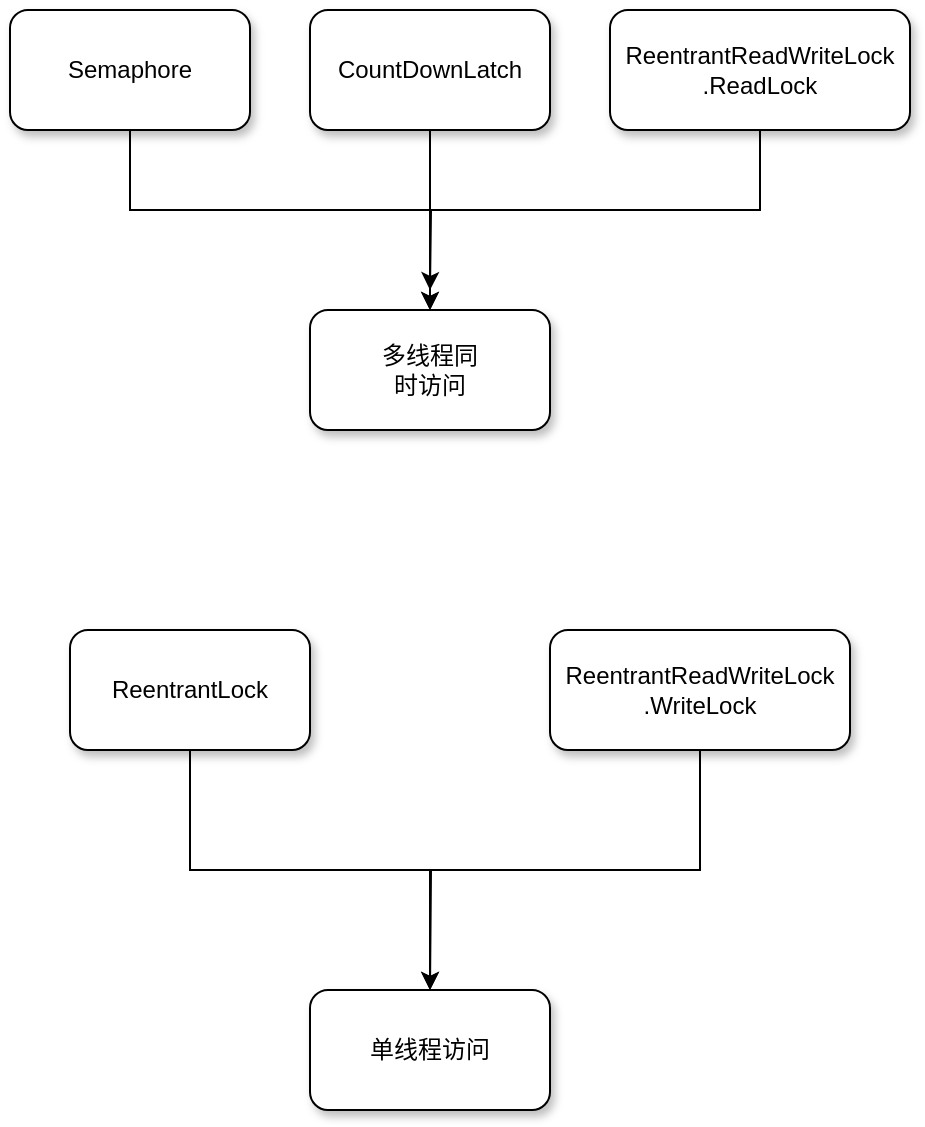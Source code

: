 <mxfile version="27.2.0">
  <diagram name="第 1 页" id="hnfEclHqnt2Ty1Wx41rC">
    <mxGraphModel dx="1665" dy="807" grid="1" gridSize="10" guides="1" tooltips="1" connect="1" arrows="1" fold="1" page="1" pageScale="1" pageWidth="827" pageHeight="1169" math="0" shadow="0">
      <root>
        <mxCell id="0" />
        <mxCell id="1" parent="0" />
        <mxCell id="s_h7NE4O6pJIe9wnOGZl-31" style="edgeStyle=orthogonalEdgeStyle;rounded=0;orthogonalLoop=1;jettySize=auto;html=1;exitX=0.5;exitY=1;exitDx=0;exitDy=0;" parent="1" source="s_h7NE4O6pJIe9wnOGZl-1" edge="1">
          <mxGeometry relative="1" as="geometry">
            <mxPoint x="400" y="340" as="targetPoint" />
          </mxGeometry>
        </mxCell>
        <mxCell id="s_h7NE4O6pJIe9wnOGZl-1" value="" style="rounded=1;whiteSpace=wrap;html=1;shadow=1;" parent="1" vertex="1">
          <mxGeometry x="190" y="200" width="120" height="60" as="geometry" />
        </mxCell>
        <mxCell id="s_h7NE4O6pJIe9wnOGZl-2" value="" style="rounded=1;whiteSpace=wrap;html=1;shadow=1;" parent="1" vertex="1">
          <mxGeometry x="340" y="200" width="120" height="60" as="geometry" />
        </mxCell>
        <mxCell id="s_h7NE4O6pJIe9wnOGZl-5" value="Semaphore" style="text;strokeColor=none;align=center;fillColor=none;html=1;verticalAlign=middle;whiteSpace=wrap;rounded=0;" parent="1" vertex="1">
          <mxGeometry x="220" y="215" width="60" height="30" as="geometry" />
        </mxCell>
        <mxCell id="s_h7NE4O6pJIe9wnOGZl-10" style="edgeStyle=orthogonalEdgeStyle;rounded=0;orthogonalLoop=1;jettySize=auto;html=1;exitX=0.5;exitY=1;exitDx=0;exitDy=0;exitPerimeter=0;" parent="1" source="s_h7NE4O6pJIe9wnOGZl-2" target="s_h7NE4O6pJIe9wnOGZl-8" edge="1">
          <mxGeometry relative="1" as="geometry">
            <mxPoint x="400" y="270" as="sourcePoint" />
          </mxGeometry>
        </mxCell>
        <mxCell id="s_h7NE4O6pJIe9wnOGZl-6" value="CountDownLatch" style="text;strokeColor=none;align=center;fillColor=none;html=1;verticalAlign=middle;whiteSpace=wrap;rounded=0;" parent="1" vertex="1">
          <mxGeometry x="345" y="215" width="110" height="30" as="geometry" />
        </mxCell>
        <mxCell id="s_h7NE4O6pJIe9wnOGZl-8" value="" style="rounded=1;whiteSpace=wrap;html=1;shadow=1;" parent="1" vertex="1">
          <mxGeometry x="340" y="350" width="120" height="60" as="geometry" />
        </mxCell>
        <mxCell id="s_h7NE4O6pJIe9wnOGZl-16" value="多线程同时访问" style="text;strokeColor=none;align=center;fillColor=none;html=1;verticalAlign=middle;whiteSpace=wrap;rounded=0;" parent="1" vertex="1">
          <mxGeometry x="370" y="365" width="60" height="30" as="geometry" />
        </mxCell>
        <mxCell id="s_h7NE4O6pJIe9wnOGZl-24" style="edgeStyle=orthogonalEdgeStyle;rounded=0;orthogonalLoop=1;jettySize=auto;html=1;exitX=0.5;exitY=1;exitDx=0;exitDy=0;entryX=0.5;entryY=0;entryDx=0;entryDy=0;" parent="1" source="s_h7NE4O6pJIe9wnOGZl-17" target="s_h7NE4O6pJIe9wnOGZl-23" edge="1">
          <mxGeometry relative="1" as="geometry" />
        </mxCell>
        <mxCell id="s_h7NE4O6pJIe9wnOGZl-17" value="" style="rounded=1;whiteSpace=wrap;html=1;shadow=1;" parent="1" vertex="1">
          <mxGeometry x="220" y="510" width="120" height="60" as="geometry" />
        </mxCell>
        <mxCell id="s_h7NE4O6pJIe9wnOGZl-18" value="" style="group" parent="1" vertex="1" connectable="0">
          <mxGeometry x="490" y="200" width="150" height="60" as="geometry" />
        </mxCell>
        <mxCell id="s_h7NE4O6pJIe9wnOGZl-3" value="" style="rounded=1;whiteSpace=wrap;html=1;shadow=1;" parent="s_h7NE4O6pJIe9wnOGZl-18" vertex="1">
          <mxGeometry width="150" height="60" as="geometry" />
        </mxCell>
        <mxCell id="s_h7NE4O6pJIe9wnOGZl-7" value="ReentrantReadWriteLock&lt;div&gt;.ReadLock&lt;/div&gt;" style="text;strokeColor=none;align=center;fillColor=none;html=1;verticalAlign=middle;whiteSpace=wrap;rounded=0;" parent="s_h7NE4O6pJIe9wnOGZl-18" vertex="1">
          <mxGeometry x="5" y="10" width="140" height="40" as="geometry" />
        </mxCell>
        <mxCell id="s_h7NE4O6pJIe9wnOGZl-22" value="ReentrantLock" style="text;strokeColor=none;align=center;fillColor=none;html=1;verticalAlign=middle;whiteSpace=wrap;rounded=0;" parent="1" vertex="1">
          <mxGeometry x="235" y="525" width="90" height="30" as="geometry" />
        </mxCell>
        <mxCell id="s_h7NE4O6pJIe9wnOGZl-27" style="edgeStyle=orthogonalEdgeStyle;rounded=0;orthogonalLoop=1;jettySize=auto;html=1;exitX=0.5;exitY=1;exitDx=0;exitDy=0;" parent="1" source="s_h7NE4O6pJIe9wnOGZl-20" edge="1">
          <mxGeometry relative="1" as="geometry">
            <mxPoint x="400" y="690" as="targetPoint" />
          </mxGeometry>
        </mxCell>
        <mxCell id="s_h7NE4O6pJIe9wnOGZl-20" value="" style="rounded=1;whiteSpace=wrap;html=1;shadow=1;" parent="1" vertex="1">
          <mxGeometry x="460" y="510" width="150" height="60" as="geometry" />
        </mxCell>
        <mxCell id="s_h7NE4O6pJIe9wnOGZl-21" value="ReentrantReadWriteLock&lt;div&gt;.WriteLock&lt;/div&gt;" style="text;strokeColor=none;align=center;fillColor=none;html=1;verticalAlign=middle;whiteSpace=wrap;rounded=0;movable=1;resizable=1;rotatable=1;deletable=1;editable=1;locked=0;connectable=1;" parent="1" vertex="1">
          <mxGeometry x="465" y="520" width="140" height="40" as="geometry" />
        </mxCell>
        <mxCell id="s_h7NE4O6pJIe9wnOGZl-23" value="" style="rounded=1;whiteSpace=wrap;html=1;shadow=1;" parent="1" vertex="1">
          <mxGeometry x="340" y="690" width="120" height="60" as="geometry" />
        </mxCell>
        <mxCell id="s_h7NE4O6pJIe9wnOGZl-28" style="edgeStyle=orthogonalEdgeStyle;rounded=0;orthogonalLoop=1;jettySize=auto;html=1;entryX=0.5;entryY=0;entryDx=0;entryDy=0;" parent="1" source="s_h7NE4O6pJIe9wnOGZl-3" target="s_h7NE4O6pJIe9wnOGZl-8" edge="1">
          <mxGeometry relative="1" as="geometry">
            <Array as="points">
              <mxPoint x="565" y="300" />
              <mxPoint x="400" y="300" />
            </Array>
          </mxGeometry>
        </mxCell>
        <mxCell id="s_h7NE4O6pJIe9wnOGZl-32" value="单线程访问" style="text;strokeColor=none;align=center;fillColor=none;html=1;verticalAlign=middle;whiteSpace=wrap;rounded=0;" parent="1" vertex="1">
          <mxGeometry x="365" y="705" width="70" height="30" as="geometry" />
        </mxCell>
      </root>
    </mxGraphModel>
  </diagram>
</mxfile>

